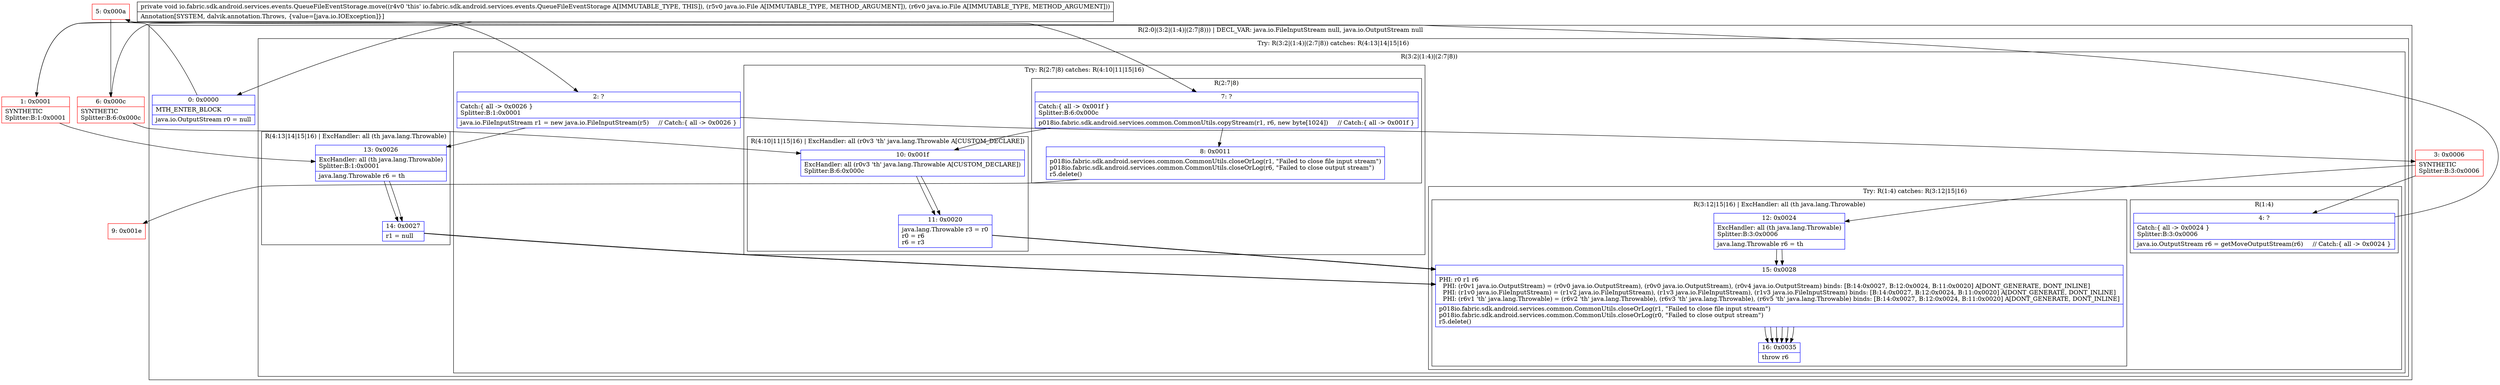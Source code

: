 digraph "CFG forio.fabric.sdk.android.services.events.QueueFileEventStorage.move(Ljava\/io\/File;Ljava\/io\/File;)V" {
subgraph cluster_Region_1134177591 {
label = "R(2:0|(3:2|(1:4)|(2:7|8))) | DECL_VAR: java.io.FileInputStream null, java.io.OutputStream null\l";
node [shape=record,color=blue];
Node_0 [shape=record,label="{0\:\ 0x0000|MTH_ENTER_BLOCK\l|java.io.OutputStream r0 = null\l}"];
subgraph cluster_TryCatchRegion_1400972022 {
label = "Try: R(3:2|(1:4)|(2:7|8)) catches: R(4:13|14|15|16)";
node [shape=record,color=blue];
subgraph cluster_Region_1717712321 {
label = "R(3:2|(1:4)|(2:7|8))";
node [shape=record,color=blue];
Node_2 [shape=record,label="{2\:\ ?|Catch:\{ all \-\> 0x0026 \}\lSplitter:B:1:0x0001\l|java.io.FileInputStream r1 = new java.io.FileInputStream(r5)     \/\/ Catch:\{ all \-\> 0x0026 \}\l}"];
subgraph cluster_TryCatchRegion_1305268100 {
label = "Try: R(1:4) catches: R(3:12|15|16)";
node [shape=record,color=blue];
subgraph cluster_Region_1497279946 {
label = "R(1:4)";
node [shape=record,color=blue];
Node_4 [shape=record,label="{4\:\ ?|Catch:\{ all \-\> 0x0024 \}\lSplitter:B:3:0x0006\l|java.io.OutputStream r6 = getMoveOutputStream(r6)     \/\/ Catch:\{ all \-\> 0x0024 \}\l}"];
}
subgraph cluster_Region_268823138 {
label = "R(3:12|15|16) | ExcHandler: all (th java.lang.Throwable)\l";
node [shape=record,color=blue];
Node_12 [shape=record,label="{12\:\ 0x0024|ExcHandler: all (th java.lang.Throwable)\lSplitter:B:3:0x0006\l|java.lang.Throwable r6 = th\l}"];
Node_15 [shape=record,label="{15\:\ 0x0028|PHI: r0 r1 r6 \l  PHI: (r0v1 java.io.OutputStream) = (r0v0 java.io.OutputStream), (r0v0 java.io.OutputStream), (r0v4 java.io.OutputStream) binds: [B:14:0x0027, B:12:0x0024, B:11:0x0020] A[DONT_GENERATE, DONT_INLINE]\l  PHI: (r1v0 java.io.FileInputStream) = (r1v2 java.io.FileInputStream), (r1v3 java.io.FileInputStream), (r1v3 java.io.FileInputStream) binds: [B:14:0x0027, B:12:0x0024, B:11:0x0020] A[DONT_GENERATE, DONT_INLINE]\l  PHI: (r6v1 'th' java.lang.Throwable) = (r6v2 'th' java.lang.Throwable), (r6v3 'th' java.lang.Throwable), (r6v5 'th' java.lang.Throwable) binds: [B:14:0x0027, B:12:0x0024, B:11:0x0020] A[DONT_GENERATE, DONT_INLINE]\l|p018io.fabric.sdk.android.services.common.CommonUtils.closeOrLog(r1, \"Failed to close file input stream\")\lp018io.fabric.sdk.android.services.common.CommonUtils.closeOrLog(r0, \"Failed to close output stream\")\lr5.delete()\l}"];
Node_16 [shape=record,label="{16\:\ 0x0035|throw r6\l}"];
}
}
subgraph cluster_TryCatchRegion_1675561717 {
label = "Try: R(2:7|8) catches: R(4:10|11|15|16)";
node [shape=record,color=blue];
subgraph cluster_Region_1716984437 {
label = "R(2:7|8)";
node [shape=record,color=blue];
Node_7 [shape=record,label="{7\:\ ?|Catch:\{ all \-\> 0x001f \}\lSplitter:B:6:0x000c\l|p018io.fabric.sdk.android.services.common.CommonUtils.copyStream(r1, r6, new byte[1024])     \/\/ Catch:\{ all \-\> 0x001f \}\l}"];
Node_8 [shape=record,label="{8\:\ 0x0011|p018io.fabric.sdk.android.services.common.CommonUtils.closeOrLog(r1, \"Failed to close file input stream\")\lp018io.fabric.sdk.android.services.common.CommonUtils.closeOrLog(r6, \"Failed to close output stream\")\lr5.delete()\l}"];
}
subgraph cluster_Region_1214183344 {
label = "R(4:10|11|15|16) | ExcHandler: all (r0v3 'th' java.lang.Throwable A[CUSTOM_DECLARE])\l";
node [shape=record,color=blue];
Node_10 [shape=record,label="{10\:\ 0x001f|ExcHandler: all (r0v3 'th' java.lang.Throwable A[CUSTOM_DECLARE])\lSplitter:B:6:0x000c\l}"];
Node_11 [shape=record,label="{11\:\ 0x0020|java.lang.Throwable r3 = r0\lr0 = r6\lr6 = r3\l}"];
Node_15 [shape=record,label="{15\:\ 0x0028|PHI: r0 r1 r6 \l  PHI: (r0v1 java.io.OutputStream) = (r0v0 java.io.OutputStream), (r0v0 java.io.OutputStream), (r0v4 java.io.OutputStream) binds: [B:14:0x0027, B:12:0x0024, B:11:0x0020] A[DONT_GENERATE, DONT_INLINE]\l  PHI: (r1v0 java.io.FileInputStream) = (r1v2 java.io.FileInputStream), (r1v3 java.io.FileInputStream), (r1v3 java.io.FileInputStream) binds: [B:14:0x0027, B:12:0x0024, B:11:0x0020] A[DONT_GENERATE, DONT_INLINE]\l  PHI: (r6v1 'th' java.lang.Throwable) = (r6v2 'th' java.lang.Throwable), (r6v3 'th' java.lang.Throwable), (r6v5 'th' java.lang.Throwable) binds: [B:14:0x0027, B:12:0x0024, B:11:0x0020] A[DONT_GENERATE, DONT_INLINE]\l|p018io.fabric.sdk.android.services.common.CommonUtils.closeOrLog(r1, \"Failed to close file input stream\")\lp018io.fabric.sdk.android.services.common.CommonUtils.closeOrLog(r0, \"Failed to close output stream\")\lr5.delete()\l}"];
Node_16 [shape=record,label="{16\:\ 0x0035|throw r6\l}"];
}
}
}
subgraph cluster_Region_1946373603 {
label = "R(4:13|14|15|16) | ExcHandler: all (th java.lang.Throwable)\l";
node [shape=record,color=blue];
Node_13 [shape=record,label="{13\:\ 0x0026|ExcHandler: all (th java.lang.Throwable)\lSplitter:B:1:0x0001\l|java.lang.Throwable r6 = th\l}"];
Node_14 [shape=record,label="{14\:\ 0x0027|r1 = null\l}"];
Node_15 [shape=record,label="{15\:\ 0x0028|PHI: r0 r1 r6 \l  PHI: (r0v1 java.io.OutputStream) = (r0v0 java.io.OutputStream), (r0v0 java.io.OutputStream), (r0v4 java.io.OutputStream) binds: [B:14:0x0027, B:12:0x0024, B:11:0x0020] A[DONT_GENERATE, DONT_INLINE]\l  PHI: (r1v0 java.io.FileInputStream) = (r1v2 java.io.FileInputStream), (r1v3 java.io.FileInputStream), (r1v3 java.io.FileInputStream) binds: [B:14:0x0027, B:12:0x0024, B:11:0x0020] A[DONT_GENERATE, DONT_INLINE]\l  PHI: (r6v1 'th' java.lang.Throwable) = (r6v2 'th' java.lang.Throwable), (r6v3 'th' java.lang.Throwable), (r6v5 'th' java.lang.Throwable) binds: [B:14:0x0027, B:12:0x0024, B:11:0x0020] A[DONT_GENERATE, DONT_INLINE]\l|p018io.fabric.sdk.android.services.common.CommonUtils.closeOrLog(r1, \"Failed to close file input stream\")\lp018io.fabric.sdk.android.services.common.CommonUtils.closeOrLog(r0, \"Failed to close output stream\")\lr5.delete()\l}"];
Node_16 [shape=record,label="{16\:\ 0x0035|throw r6\l}"];
}
}
}
subgraph cluster_Region_1946373603 {
label = "R(4:13|14|15|16) | ExcHandler: all (th java.lang.Throwable)\l";
node [shape=record,color=blue];
Node_13 [shape=record,label="{13\:\ 0x0026|ExcHandler: all (th java.lang.Throwable)\lSplitter:B:1:0x0001\l|java.lang.Throwable r6 = th\l}"];
Node_14 [shape=record,label="{14\:\ 0x0027|r1 = null\l}"];
Node_15 [shape=record,label="{15\:\ 0x0028|PHI: r0 r1 r6 \l  PHI: (r0v1 java.io.OutputStream) = (r0v0 java.io.OutputStream), (r0v0 java.io.OutputStream), (r0v4 java.io.OutputStream) binds: [B:14:0x0027, B:12:0x0024, B:11:0x0020] A[DONT_GENERATE, DONT_INLINE]\l  PHI: (r1v0 java.io.FileInputStream) = (r1v2 java.io.FileInputStream), (r1v3 java.io.FileInputStream), (r1v3 java.io.FileInputStream) binds: [B:14:0x0027, B:12:0x0024, B:11:0x0020] A[DONT_GENERATE, DONT_INLINE]\l  PHI: (r6v1 'th' java.lang.Throwable) = (r6v2 'th' java.lang.Throwable), (r6v3 'th' java.lang.Throwable), (r6v5 'th' java.lang.Throwable) binds: [B:14:0x0027, B:12:0x0024, B:11:0x0020] A[DONT_GENERATE, DONT_INLINE]\l|p018io.fabric.sdk.android.services.common.CommonUtils.closeOrLog(r1, \"Failed to close file input stream\")\lp018io.fabric.sdk.android.services.common.CommonUtils.closeOrLog(r0, \"Failed to close output stream\")\lr5.delete()\l}"];
Node_16 [shape=record,label="{16\:\ 0x0035|throw r6\l}"];
}
subgraph cluster_Region_268823138 {
label = "R(3:12|15|16) | ExcHandler: all (th java.lang.Throwable)\l";
node [shape=record,color=blue];
Node_12 [shape=record,label="{12\:\ 0x0024|ExcHandler: all (th java.lang.Throwable)\lSplitter:B:3:0x0006\l|java.lang.Throwable r6 = th\l}"];
Node_15 [shape=record,label="{15\:\ 0x0028|PHI: r0 r1 r6 \l  PHI: (r0v1 java.io.OutputStream) = (r0v0 java.io.OutputStream), (r0v0 java.io.OutputStream), (r0v4 java.io.OutputStream) binds: [B:14:0x0027, B:12:0x0024, B:11:0x0020] A[DONT_GENERATE, DONT_INLINE]\l  PHI: (r1v0 java.io.FileInputStream) = (r1v2 java.io.FileInputStream), (r1v3 java.io.FileInputStream), (r1v3 java.io.FileInputStream) binds: [B:14:0x0027, B:12:0x0024, B:11:0x0020] A[DONT_GENERATE, DONT_INLINE]\l  PHI: (r6v1 'th' java.lang.Throwable) = (r6v2 'th' java.lang.Throwable), (r6v3 'th' java.lang.Throwable), (r6v5 'th' java.lang.Throwable) binds: [B:14:0x0027, B:12:0x0024, B:11:0x0020] A[DONT_GENERATE, DONT_INLINE]\l|p018io.fabric.sdk.android.services.common.CommonUtils.closeOrLog(r1, \"Failed to close file input stream\")\lp018io.fabric.sdk.android.services.common.CommonUtils.closeOrLog(r0, \"Failed to close output stream\")\lr5.delete()\l}"];
Node_16 [shape=record,label="{16\:\ 0x0035|throw r6\l}"];
}
subgraph cluster_Region_1214183344 {
label = "R(4:10|11|15|16) | ExcHandler: all (r0v3 'th' java.lang.Throwable A[CUSTOM_DECLARE])\l";
node [shape=record,color=blue];
Node_10 [shape=record,label="{10\:\ 0x001f|ExcHandler: all (r0v3 'th' java.lang.Throwable A[CUSTOM_DECLARE])\lSplitter:B:6:0x000c\l}"];
Node_11 [shape=record,label="{11\:\ 0x0020|java.lang.Throwable r3 = r0\lr0 = r6\lr6 = r3\l}"];
Node_15 [shape=record,label="{15\:\ 0x0028|PHI: r0 r1 r6 \l  PHI: (r0v1 java.io.OutputStream) = (r0v0 java.io.OutputStream), (r0v0 java.io.OutputStream), (r0v4 java.io.OutputStream) binds: [B:14:0x0027, B:12:0x0024, B:11:0x0020] A[DONT_GENERATE, DONT_INLINE]\l  PHI: (r1v0 java.io.FileInputStream) = (r1v2 java.io.FileInputStream), (r1v3 java.io.FileInputStream), (r1v3 java.io.FileInputStream) binds: [B:14:0x0027, B:12:0x0024, B:11:0x0020] A[DONT_GENERATE, DONT_INLINE]\l  PHI: (r6v1 'th' java.lang.Throwable) = (r6v2 'th' java.lang.Throwable), (r6v3 'th' java.lang.Throwable), (r6v5 'th' java.lang.Throwable) binds: [B:14:0x0027, B:12:0x0024, B:11:0x0020] A[DONT_GENERATE, DONT_INLINE]\l|p018io.fabric.sdk.android.services.common.CommonUtils.closeOrLog(r1, \"Failed to close file input stream\")\lp018io.fabric.sdk.android.services.common.CommonUtils.closeOrLog(r0, \"Failed to close output stream\")\lr5.delete()\l}"];
Node_16 [shape=record,label="{16\:\ 0x0035|throw r6\l}"];
}
Node_1 [shape=record,color=red,label="{1\:\ 0x0001|SYNTHETIC\lSplitter:B:1:0x0001\l}"];
Node_3 [shape=record,color=red,label="{3\:\ 0x0006|SYNTHETIC\lSplitter:B:3:0x0006\l}"];
Node_5 [shape=record,color=red,label="{5\:\ 0x000a}"];
Node_6 [shape=record,color=red,label="{6\:\ 0x000c|SYNTHETIC\lSplitter:B:6:0x000c\l}"];
Node_9 [shape=record,color=red,label="{9\:\ 0x001e}"];
MethodNode[shape=record,label="{private void io.fabric.sdk.android.services.events.QueueFileEventStorage.move((r4v0 'this' io.fabric.sdk.android.services.events.QueueFileEventStorage A[IMMUTABLE_TYPE, THIS]), (r5v0 java.io.File A[IMMUTABLE_TYPE, METHOD_ARGUMENT]), (r6v0 java.io.File A[IMMUTABLE_TYPE, METHOD_ARGUMENT]))  | Annotation[SYSTEM, dalvik.annotation.Throws, \{value=[java.io.IOException]\}]\l}"];
MethodNode -> Node_0;
Node_0 -> Node_1;
Node_2 -> Node_3;
Node_2 -> Node_13;
Node_4 -> Node_5;
Node_12 -> Node_15;
Node_15 -> Node_16;
Node_7 -> Node_8;
Node_7 -> Node_10;
Node_8 -> Node_9;
Node_10 -> Node_11;
Node_11 -> Node_15;
Node_15 -> Node_16;
Node_13 -> Node_14;
Node_14 -> Node_15;
Node_15 -> Node_16;
Node_13 -> Node_14;
Node_14 -> Node_15;
Node_15 -> Node_16;
Node_12 -> Node_15;
Node_15 -> Node_16;
Node_10 -> Node_11;
Node_11 -> Node_15;
Node_15 -> Node_16;
Node_1 -> Node_2;
Node_1 -> Node_13;
Node_3 -> Node_4;
Node_3 -> Node_12;
Node_5 -> Node_6;
Node_6 -> Node_7;
Node_6 -> Node_10;
}

